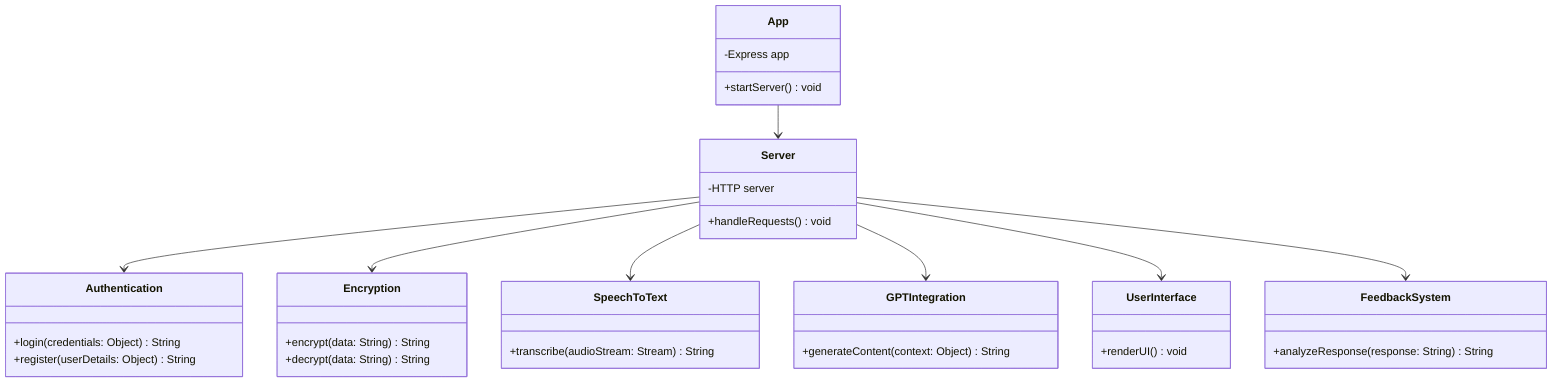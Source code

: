 classDiagram
    class App {
        -Express app
        +startServer() void
    }
    class Server {
        -HTTP server
        +handleRequests() void
    }
    class Authentication {
        +login(credentials: Object) String
        +register(userDetails: Object) String
    }
    class Encryption {
        +encrypt(data: String) String
        +decrypt(data: String) String
    }
    class SpeechToText {
        +transcribe(audioStream: Stream) String
    }
    class GPTIntegration {
        +generateContent(context: Object) String
    }
    class UserInterface {
        +renderUI() void
    }
    class FeedbackSystem {
        +analyzeResponse(response: String) String
    }
    App --> Server
    Server --> Authentication
    Server --> Encryption
    Server --> SpeechToText
    Server --> GPTIntegration
    Server --> UserInterface
    Server --> FeedbackSystem